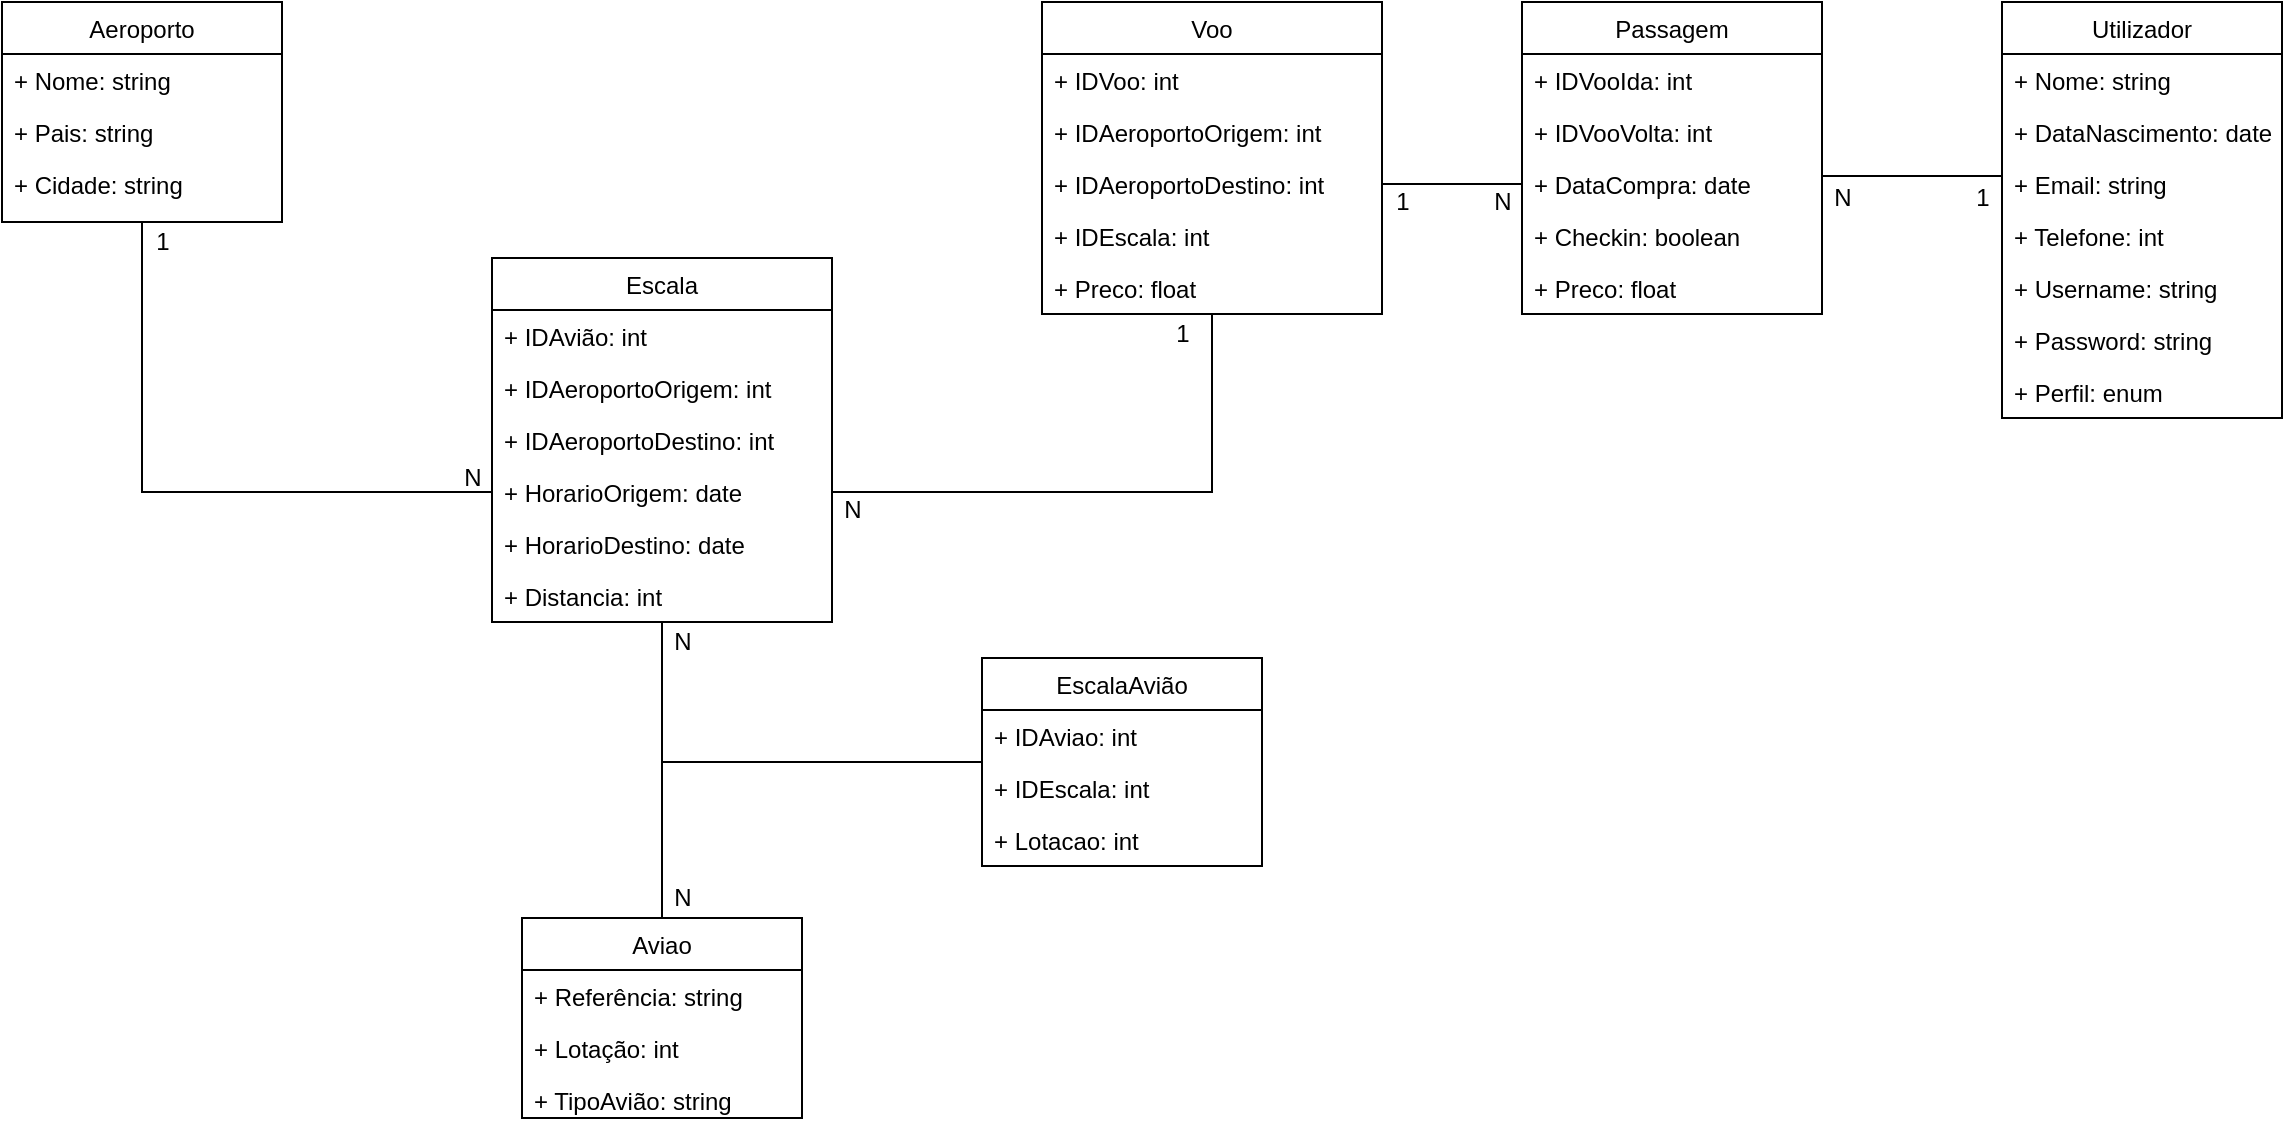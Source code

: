 <mxfile version="14.6.13" type="device"><diagram id="C5RBs43oDa-KdzZeNtuy" name="Page-1"><mxGraphModel dx="2249" dy="1991" grid="1" gridSize="10" guides="1" tooltips="1" connect="1" arrows="1" fold="1" page="1" pageScale="1" pageWidth="827" pageHeight="1169" math="0" shadow="0"><root><mxCell id="WIyWlLk6GJQsqaUBKTNV-0"/><mxCell id="WIyWlLk6GJQsqaUBKTNV-1" parent="WIyWlLk6GJQsqaUBKTNV-0"/><mxCell id="dPHF0v9wu4DCo2CUXEre-5" style="edgeStyle=orthogonalEdgeStyle;rounded=0;orthogonalLoop=1;jettySize=auto;html=1;endArrow=none;endFill=0;" edge="1" parent="WIyWlLk6GJQsqaUBKTNV-1" source="ezrfCDyUVJdnby8h5Ccg-4" target="ezrfCDyUVJdnby8h5Ccg-29"><mxGeometry relative="1" as="geometry"/></mxCell><mxCell id="ezrfCDyUVJdnby8h5Ccg-4" value="Aviao" style="swimlane;fontStyle=0;childLayout=stackLayout;horizontal=1;startSize=26;fillColor=none;horizontalStack=0;resizeParent=1;resizeParentMax=0;resizeLast=0;collapsible=1;marginBottom=0;" parent="WIyWlLk6GJQsqaUBKTNV-1" vertex="1"><mxGeometry x="-180" y="-390" width="140" height="100" as="geometry"/></mxCell><mxCell id="ezrfCDyUVJdnby8h5Ccg-5" value="+ Referência: string" style="text;strokeColor=none;fillColor=none;align=left;verticalAlign=top;spacingLeft=4;spacingRight=4;overflow=hidden;rotatable=0;points=[[0,0.5],[1,0.5]];portConstraint=eastwest;" parent="ezrfCDyUVJdnby8h5Ccg-4" vertex="1"><mxGeometry y="26" width="140" height="26" as="geometry"/></mxCell><mxCell id="ezrfCDyUVJdnby8h5Ccg-6" value="+ Lotação: int" style="text;strokeColor=none;fillColor=none;align=left;verticalAlign=top;spacingLeft=4;spacingRight=4;overflow=hidden;rotatable=0;points=[[0,0.5],[1,0.5]];portConstraint=eastwest;" parent="ezrfCDyUVJdnby8h5Ccg-4" vertex="1"><mxGeometry y="52" width="140" height="26" as="geometry"/></mxCell><mxCell id="ezrfCDyUVJdnby8h5Ccg-7" value="+ TipoAvião: string" style="text;strokeColor=none;fillColor=none;align=left;verticalAlign=top;spacingLeft=4;spacingRight=4;overflow=hidden;rotatable=0;points=[[0,0.5],[1,0.5]];portConstraint=eastwest;" parent="ezrfCDyUVJdnby8h5Ccg-4" vertex="1"><mxGeometry y="78" width="140" height="22" as="geometry"/></mxCell><mxCell id="dPHF0v9wu4DCo2CUXEre-4" style="edgeStyle=orthogonalEdgeStyle;rounded=0;orthogonalLoop=1;jettySize=auto;html=1;endArrow=none;endFill=0;" edge="1" parent="WIyWlLk6GJQsqaUBKTNV-1" source="ezrfCDyUVJdnby8h5Ccg-12" target="ezrfCDyUVJdnby8h5Ccg-32"><mxGeometry relative="1" as="geometry"/></mxCell><mxCell id="ezrfCDyUVJdnby8h5Ccg-12" value="Voo" style="swimlane;fontStyle=0;childLayout=stackLayout;horizontal=1;startSize=26;fillColor=none;horizontalStack=0;resizeParent=1;resizeParentMax=0;resizeLast=0;collapsible=1;marginBottom=0;" parent="WIyWlLk6GJQsqaUBKTNV-1" vertex="1"><mxGeometry x="80" y="-848" width="170" height="156" as="geometry"/></mxCell><mxCell id="ezrfCDyUVJdnby8h5Ccg-13" value="+ IDVoo: int" style="text;strokeColor=none;fillColor=none;align=left;verticalAlign=top;spacingLeft=4;spacingRight=4;overflow=hidden;rotatable=0;points=[[0,0.5],[1,0.5]];portConstraint=eastwest;" parent="ezrfCDyUVJdnby8h5Ccg-12" vertex="1"><mxGeometry y="26" width="170" height="26" as="geometry"/></mxCell><mxCell id="HHyZktpjMpFKbvWUe-Ww-1" value="+ IDAeroportoOrigem: int" style="text;strokeColor=none;fillColor=none;align=left;verticalAlign=top;spacingLeft=4;spacingRight=4;overflow=hidden;rotatable=0;points=[[0,0.5],[1,0.5]];portConstraint=eastwest;" parent="ezrfCDyUVJdnby8h5Ccg-12" vertex="1"><mxGeometry y="52" width="170" height="26" as="geometry"/></mxCell><mxCell id="DuWqMLION3r1JVDiczHa-0" value="+ IDAeroportoDestino: int" style="text;strokeColor=none;fillColor=none;align=left;verticalAlign=top;spacingLeft=4;spacingRight=4;overflow=hidden;rotatable=0;points=[[0,0.5],[1,0.5]];portConstraint=eastwest;" parent="ezrfCDyUVJdnby8h5Ccg-12" vertex="1"><mxGeometry y="78" width="170" height="26" as="geometry"/></mxCell><mxCell id="ezrfCDyUVJdnby8h5Ccg-92" value="+ IDEscala: int" style="text;strokeColor=none;fillColor=none;align=left;verticalAlign=top;spacingLeft=4;spacingRight=4;overflow=hidden;rotatable=0;points=[[0,0.5],[1,0.5]];portConstraint=eastwest;" parent="ezrfCDyUVJdnby8h5Ccg-12" vertex="1"><mxGeometry y="104" width="170" height="26" as="geometry"/></mxCell><mxCell id="ezrfCDyUVJdnby8h5Ccg-14" value="+ Preco: float" style="text;strokeColor=none;fillColor=none;align=left;verticalAlign=top;spacingLeft=4;spacingRight=4;overflow=hidden;rotatable=0;points=[[0,0.5],[1,0.5]];portConstraint=eastwest;" parent="ezrfCDyUVJdnby8h5Ccg-12" vertex="1"><mxGeometry y="130" width="170" height="26" as="geometry"/></mxCell><mxCell id="ezrfCDyUVJdnby8h5Ccg-16" value="Passagem" style="swimlane;fontStyle=0;childLayout=stackLayout;horizontal=1;startSize=26;fillColor=none;horizontalStack=0;resizeParent=1;resizeParentMax=0;resizeLast=0;collapsible=1;marginBottom=0;" parent="WIyWlLk6GJQsqaUBKTNV-1" vertex="1"><mxGeometry x="320" y="-848" width="150" height="156" as="geometry"/></mxCell><mxCell id="ezrfCDyUVJdnby8h5Ccg-17" value="+ IDVooIda: int" style="text;strokeColor=none;fillColor=none;align=left;verticalAlign=top;spacingLeft=4;spacingRight=4;overflow=hidden;rotatable=0;points=[[0,0.5],[1,0.5]];portConstraint=eastwest;" parent="ezrfCDyUVJdnby8h5Ccg-16" vertex="1"><mxGeometry y="26" width="150" height="26" as="geometry"/></mxCell><mxCell id="ezrfCDyUVJdnby8h5Ccg-18" value="+ IDVooVolta: int" style="text;strokeColor=none;fillColor=none;align=left;verticalAlign=top;spacingLeft=4;spacingRight=4;overflow=hidden;rotatable=0;points=[[0,0.5],[1,0.5]];portConstraint=eastwest;" parent="ezrfCDyUVJdnby8h5Ccg-16" vertex="1"><mxGeometry y="52" width="150" height="26" as="geometry"/></mxCell><mxCell id="ezrfCDyUVJdnby8h5Ccg-83" value="+ DataCompra: date" style="text;strokeColor=none;fillColor=none;align=left;verticalAlign=top;spacingLeft=4;spacingRight=4;overflow=hidden;rotatable=0;points=[[0,0.5],[1,0.5]];portConstraint=eastwest;" parent="ezrfCDyUVJdnby8h5Ccg-16" vertex="1"><mxGeometry y="78" width="150" height="26" as="geometry"/></mxCell><mxCell id="ezrfCDyUVJdnby8h5Ccg-20" value="+ Checkin: boolean" style="text;strokeColor=none;fillColor=none;align=left;verticalAlign=top;spacingLeft=4;spacingRight=4;overflow=hidden;rotatable=0;points=[[0,0.5],[1,0.5]];portConstraint=eastwest;" parent="ezrfCDyUVJdnby8h5Ccg-16" vertex="1"><mxGeometry y="104" width="150" height="26" as="geometry"/></mxCell><mxCell id="ezrfCDyUVJdnby8h5Ccg-19" value="+ Preco: float" style="text;strokeColor=none;fillColor=none;align=left;verticalAlign=top;spacingLeft=4;spacingRight=4;overflow=hidden;rotatable=0;points=[[0,0.5],[1,0.5]];portConstraint=eastwest;" parent="ezrfCDyUVJdnby8h5Ccg-16" vertex="1"><mxGeometry y="130" width="150" height="26" as="geometry"/></mxCell><mxCell id="ezrfCDyUVJdnby8h5Ccg-21" value="Utilizador" style="swimlane;fontStyle=0;childLayout=stackLayout;horizontal=1;startSize=26;fillColor=none;horizontalStack=0;resizeParent=1;resizeParentMax=0;resizeLast=0;collapsible=1;marginBottom=0;" parent="WIyWlLk6GJQsqaUBKTNV-1" vertex="1"><mxGeometry x="560" y="-848" width="140" height="208" as="geometry"/></mxCell><mxCell id="ezrfCDyUVJdnby8h5Ccg-22" value="+ Nome: string" style="text;strokeColor=none;fillColor=none;align=left;verticalAlign=top;spacingLeft=4;spacingRight=4;overflow=hidden;rotatable=0;points=[[0,0.5],[1,0.5]];portConstraint=eastwest;" parent="ezrfCDyUVJdnby8h5Ccg-21" vertex="1"><mxGeometry y="26" width="140" height="26" as="geometry"/></mxCell><mxCell id="ezrfCDyUVJdnby8h5Ccg-23" value="+ DataNascimento: date" style="text;strokeColor=none;fillColor=none;align=left;verticalAlign=top;spacingLeft=4;spacingRight=4;overflow=hidden;rotatable=0;points=[[0,0.5],[1,0.5]];portConstraint=eastwest;" parent="ezrfCDyUVJdnby8h5Ccg-21" vertex="1"><mxGeometry y="52" width="140" height="26" as="geometry"/></mxCell><mxCell id="ezrfCDyUVJdnby8h5Ccg-25" value="+ Email: string" style="text;strokeColor=none;fillColor=none;align=left;verticalAlign=top;spacingLeft=4;spacingRight=4;overflow=hidden;rotatable=0;points=[[0,0.5],[1,0.5]];portConstraint=eastwest;" parent="ezrfCDyUVJdnby8h5Ccg-21" vertex="1"><mxGeometry y="78" width="140" height="26" as="geometry"/></mxCell><mxCell id="ezrfCDyUVJdnby8h5Ccg-24" value="+ Telefone: int" style="text;strokeColor=none;fillColor=none;align=left;verticalAlign=top;spacingLeft=4;spacingRight=4;overflow=hidden;rotatable=0;points=[[0,0.5],[1,0.5]];portConstraint=eastwest;" parent="ezrfCDyUVJdnby8h5Ccg-21" vertex="1"><mxGeometry y="104" width="140" height="26" as="geometry"/></mxCell><mxCell id="ezrfCDyUVJdnby8h5Ccg-26" value="+ Username: string" style="text;strokeColor=none;fillColor=none;align=left;verticalAlign=top;spacingLeft=4;spacingRight=4;overflow=hidden;rotatable=0;points=[[0,0.5],[1,0.5]];portConstraint=eastwest;" parent="ezrfCDyUVJdnby8h5Ccg-21" vertex="1"><mxGeometry y="130" width="140" height="26" as="geometry"/></mxCell><mxCell id="ezrfCDyUVJdnby8h5Ccg-27" value="+ Password: string" style="text;strokeColor=none;fillColor=none;align=left;verticalAlign=top;spacingLeft=4;spacingRight=4;overflow=hidden;rotatable=0;points=[[0,0.5],[1,0.5]];portConstraint=eastwest;" parent="ezrfCDyUVJdnby8h5Ccg-21" vertex="1"><mxGeometry y="156" width="140" height="26" as="geometry"/></mxCell><mxCell id="ezrfCDyUVJdnby8h5Ccg-28" value="+ Perfil: enum" style="text;strokeColor=none;fillColor=none;align=left;verticalAlign=top;spacingLeft=4;spacingRight=4;overflow=hidden;rotatable=0;points=[[0,0.5],[1,0.5]];portConstraint=eastwest;" parent="ezrfCDyUVJdnby8h5Ccg-21" vertex="1"><mxGeometry y="182" width="140" height="26" as="geometry"/></mxCell><mxCell id="ezrfCDyUVJdnby8h5Ccg-29" value="Escala" style="swimlane;fontStyle=0;childLayout=stackLayout;horizontal=1;startSize=26;fillColor=none;horizontalStack=0;resizeParent=1;resizeParentMax=0;resizeLast=0;collapsible=1;marginBottom=0;" parent="WIyWlLk6GJQsqaUBKTNV-1" vertex="1"><mxGeometry x="-195" y="-720" width="170" height="182" as="geometry"/></mxCell><mxCell id="ezrfCDyUVJdnby8h5Ccg-56" value="+ IDAvião: int" style="text;strokeColor=none;fillColor=none;align=left;verticalAlign=top;spacingLeft=4;spacingRight=4;overflow=hidden;rotatable=0;points=[[0,0.5],[1,0.5]];portConstraint=eastwest;" parent="ezrfCDyUVJdnby8h5Ccg-29" vertex="1"><mxGeometry y="26" width="170" height="26" as="geometry"/></mxCell><mxCell id="ezrfCDyUVJdnby8h5Ccg-30" value="+ IDAeroportoOrigem: int" style="text;strokeColor=none;fillColor=none;align=left;verticalAlign=top;spacingLeft=4;spacingRight=4;overflow=hidden;rotatable=0;points=[[0,0.5],[1,0.5]];portConstraint=eastwest;" parent="ezrfCDyUVJdnby8h5Ccg-29" vertex="1"><mxGeometry y="52" width="170" height="26" as="geometry"/></mxCell><mxCell id="ezrfCDyUVJdnby8h5Ccg-31" value="+ IDAeroportoDestino: int" style="text;strokeColor=none;fillColor=none;align=left;verticalAlign=top;spacingLeft=4;spacingRight=4;overflow=hidden;rotatable=0;points=[[0,0.5],[1,0.5]];portConstraint=eastwest;" parent="ezrfCDyUVJdnby8h5Ccg-29" vertex="1"><mxGeometry y="78" width="170" height="26" as="geometry"/></mxCell><mxCell id="ezrfCDyUVJdnby8h5Ccg-32" value="+ HorarioOrigem: date" style="text;strokeColor=none;fillColor=none;align=left;verticalAlign=top;spacingLeft=4;spacingRight=4;overflow=hidden;rotatable=0;points=[[0,0.5],[1,0.5]];portConstraint=eastwest;" parent="ezrfCDyUVJdnby8h5Ccg-29" vertex="1"><mxGeometry y="104" width="170" height="26" as="geometry"/></mxCell><mxCell id="ezrfCDyUVJdnby8h5Ccg-37" value="+ HorarioDestino: date" style="text;strokeColor=none;fillColor=none;align=left;verticalAlign=top;spacingLeft=4;spacingRight=4;overflow=hidden;rotatable=0;points=[[0,0.5],[1,0.5]];portConstraint=eastwest;" parent="ezrfCDyUVJdnby8h5Ccg-29" vertex="1"><mxGeometry y="130" width="170" height="26" as="geometry"/></mxCell><mxCell id="ezrfCDyUVJdnby8h5Ccg-38" value="+ Distancia: int" style="text;strokeColor=none;fillColor=none;align=left;verticalAlign=top;spacingLeft=4;spacingRight=4;overflow=hidden;rotatable=0;points=[[0,0.5],[1,0.5]];portConstraint=eastwest;" parent="ezrfCDyUVJdnby8h5Ccg-29" vertex="1"><mxGeometry y="156" width="170" height="26" as="geometry"/></mxCell><mxCell id="dPHF0v9wu4DCo2CUXEre-2" style="edgeStyle=orthogonalEdgeStyle;rounded=0;orthogonalLoop=1;jettySize=auto;html=1;entryX=0;entryY=0.5;entryDx=0;entryDy=0;endArrow=none;endFill=0;" edge="1" parent="WIyWlLk6GJQsqaUBKTNV-1" source="ezrfCDyUVJdnby8h5Ccg-33" target="ezrfCDyUVJdnby8h5Ccg-32"><mxGeometry relative="1" as="geometry"><mxPoint x="-370" y="-600" as="targetPoint"/></mxGeometry></mxCell><mxCell id="ezrfCDyUVJdnby8h5Ccg-33" value="Aeroporto" style="swimlane;fontStyle=0;childLayout=stackLayout;horizontal=1;startSize=26;fillColor=none;horizontalStack=0;resizeParent=1;resizeParentMax=0;resizeLast=0;collapsible=1;marginBottom=0;" parent="WIyWlLk6GJQsqaUBKTNV-1" vertex="1"><mxGeometry x="-440" y="-848" width="140" height="110" as="geometry"/></mxCell><mxCell id="ezrfCDyUVJdnby8h5Ccg-34" value="+ Nome: string" style="text;strokeColor=none;fillColor=none;align=left;verticalAlign=top;spacingLeft=4;spacingRight=4;overflow=hidden;rotatable=0;points=[[0,0.5],[1,0.5]];portConstraint=eastwest;" parent="ezrfCDyUVJdnby8h5Ccg-33" vertex="1"><mxGeometry y="26" width="140" height="26" as="geometry"/></mxCell><mxCell id="ezrfCDyUVJdnby8h5Ccg-35" value="+ Pais: string" style="text;strokeColor=none;fillColor=none;align=left;verticalAlign=top;spacingLeft=4;spacingRight=4;overflow=hidden;rotatable=0;points=[[0,0.5],[1,0.5]];portConstraint=eastwest;" parent="ezrfCDyUVJdnby8h5Ccg-33" vertex="1"><mxGeometry y="52" width="140" height="26" as="geometry"/></mxCell><mxCell id="ezrfCDyUVJdnby8h5Ccg-36" value="+ Cidade: string" style="text;strokeColor=none;fillColor=none;align=left;verticalAlign=top;spacingLeft=4;spacingRight=4;overflow=hidden;rotatable=0;points=[[0,0.5],[1,0.5]];portConstraint=eastwest;" parent="ezrfCDyUVJdnby8h5Ccg-33" vertex="1"><mxGeometry y="78" width="140" height="32" as="geometry"/></mxCell><mxCell id="ezrfCDyUVJdnby8h5Ccg-41" value="N" style="text;html=1;align=center;verticalAlign=middle;resizable=0;points=[];autosize=1;strokeColor=none;" parent="WIyWlLk6GJQsqaUBKTNV-1" vertex="1"><mxGeometry x="470" y="-760" width="20" height="20" as="geometry"/></mxCell><mxCell id="ezrfCDyUVJdnby8h5Ccg-55" value="" style="endArrow=none;html=1;entryX=0;entryY=0.5;entryDx=0;entryDy=0;" parent="WIyWlLk6GJQsqaUBKTNV-1" target="ezrfCDyUVJdnby8h5Ccg-83" edge="1"><mxGeometry width="50" height="50" relative="1" as="geometry"><mxPoint x="250" y="-757" as="sourcePoint"/><mxPoint x="250" y="-720" as="targetPoint"/></mxGeometry></mxCell><mxCell id="ezrfCDyUVJdnby8h5Ccg-58" value="N" style="text;html=1;align=center;verticalAlign=middle;resizable=0;points=[];autosize=1;strokeColor=none;" parent="WIyWlLk6GJQsqaUBKTNV-1" vertex="1"><mxGeometry x="-110" y="-410" width="20" height="20" as="geometry"/></mxCell><mxCell id="ezrfCDyUVJdnby8h5Ccg-59" value="N" style="text;html=1;align=center;verticalAlign=middle;resizable=0;points=[];autosize=1;strokeColor=none;" parent="WIyWlLk6GJQsqaUBKTNV-1" vertex="1"><mxGeometry x="-110" y="-538" width="20" height="20" as="geometry"/></mxCell><mxCell id="ezrfCDyUVJdnby8h5Ccg-62" value="1" style="text;html=1;align=center;verticalAlign=middle;resizable=0;points=[];autosize=1;strokeColor=none;" parent="WIyWlLk6GJQsqaUBKTNV-1" vertex="1"><mxGeometry x="140" y="-692" width="20" height="20" as="geometry"/></mxCell><mxCell id="ezrfCDyUVJdnby8h5Ccg-63" value="N" style="text;html=1;align=center;verticalAlign=middle;resizable=0;points=[];autosize=1;strokeColor=none;" parent="WIyWlLk6GJQsqaUBKTNV-1" vertex="1"><mxGeometry x="-25" y="-604" width="20" height="20" as="geometry"/></mxCell><mxCell id="ezrfCDyUVJdnby8h5Ccg-66" value="1" style="text;html=1;align=center;verticalAlign=middle;resizable=0;points=[];autosize=1;strokeColor=none;" parent="WIyWlLk6GJQsqaUBKTNV-1" vertex="1"><mxGeometry x="-370" y="-738" width="20" height="20" as="geometry"/></mxCell><mxCell id="ezrfCDyUVJdnby8h5Ccg-67" value="N" style="text;html=1;align=center;verticalAlign=middle;resizable=0;points=[];autosize=1;strokeColor=none;" parent="WIyWlLk6GJQsqaUBKTNV-1" vertex="1"><mxGeometry x="-215" y="-620" width="20" height="20" as="geometry"/></mxCell><mxCell id="ezrfCDyUVJdnby8h5Ccg-68" value="N" style="text;html=1;align=center;verticalAlign=middle;resizable=0;points=[];autosize=1;strokeColor=none;" parent="WIyWlLk6GJQsqaUBKTNV-1" vertex="1"><mxGeometry x="300" y="-758" width="20" height="20" as="geometry"/></mxCell><mxCell id="ezrfCDyUVJdnby8h5Ccg-69" value="1" style="text;html=1;align=center;verticalAlign=middle;resizable=0;points=[];autosize=1;strokeColor=none;" parent="WIyWlLk6GJQsqaUBKTNV-1" vertex="1"><mxGeometry x="250" y="-758" width="20" height="20" as="geometry"/></mxCell><mxCell id="ezrfCDyUVJdnby8h5Ccg-80" value="" style="endArrow=none;html=1;entryX=0;entryY=0.75;entryDx=0;entryDy=0;" parent="WIyWlLk6GJQsqaUBKTNV-1" edge="1"><mxGeometry width="50" height="50" relative="1" as="geometry"><mxPoint x="470" y="-761" as="sourcePoint"/><mxPoint x="560" y="-761" as="targetPoint"/></mxGeometry></mxCell><mxCell id="ezrfCDyUVJdnby8h5Ccg-81" value="1" style="text;html=1;align=center;verticalAlign=middle;resizable=0;points=[];autosize=1;strokeColor=none;" parent="WIyWlLk6GJQsqaUBKTNV-1" vertex="1"><mxGeometry x="540" y="-760" width="20" height="20" as="geometry"/></mxCell><mxCell id="dPHF0v9wu4DCo2CUXEre-6" style="edgeStyle=orthogonalEdgeStyle;rounded=0;orthogonalLoop=1;jettySize=auto;html=1;endArrow=none;endFill=0;" edge="1" parent="WIyWlLk6GJQsqaUBKTNV-1" source="DuWqMLION3r1JVDiczHa-1"><mxGeometry relative="1" as="geometry"><mxPoint x="-110" y="-468" as="targetPoint"/></mxGeometry></mxCell><mxCell id="DuWqMLION3r1JVDiczHa-1" value="EscalaAvião" style="swimlane;fontStyle=0;childLayout=stackLayout;horizontal=1;startSize=26;fillColor=none;horizontalStack=0;resizeParent=1;resizeParentMax=0;resizeLast=0;collapsible=1;marginBottom=0;" parent="WIyWlLk6GJQsqaUBKTNV-1" vertex="1"><mxGeometry x="50" y="-520" width="140" height="104" as="geometry"/></mxCell><mxCell id="DuWqMLION3r1JVDiczHa-2" value="+ IDAviao: int" style="text;strokeColor=none;fillColor=none;align=left;verticalAlign=top;spacingLeft=4;spacingRight=4;overflow=hidden;rotatable=0;points=[[0,0.5],[1,0.5]];portConstraint=eastwest;" parent="DuWqMLION3r1JVDiczHa-1" vertex="1"><mxGeometry y="26" width="140" height="26" as="geometry"/></mxCell><mxCell id="DuWqMLION3r1JVDiczHa-3" value="+ IDEscala: int" style="text;strokeColor=none;fillColor=none;align=left;verticalAlign=top;spacingLeft=4;spacingRight=4;overflow=hidden;rotatable=0;points=[[0,0.5],[1,0.5]];portConstraint=eastwest;" parent="DuWqMLION3r1JVDiczHa-1" vertex="1"><mxGeometry y="52" width="140" height="26" as="geometry"/></mxCell><mxCell id="DuWqMLION3r1JVDiczHa-4" value="+ Lotacao: int" style="text;strokeColor=none;fillColor=none;align=left;verticalAlign=top;spacingLeft=4;spacingRight=4;overflow=hidden;rotatable=0;points=[[0,0.5],[1,0.5]];portConstraint=eastwest;" parent="DuWqMLION3r1JVDiczHa-1" vertex="1"><mxGeometry y="78" width="140" height="26" as="geometry"/></mxCell></root></mxGraphModel></diagram></mxfile>